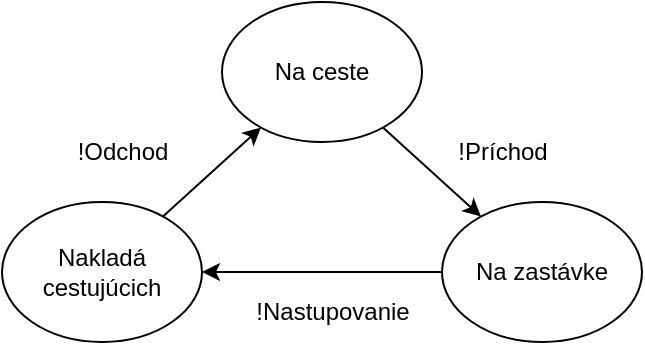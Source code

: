 <mxfile version="26.0.4">
  <diagram name="Page-1" id="eo9_WLX4i6MRtV-79SUJ">
    <mxGraphModel dx="2284" dy="836" grid="1" gridSize="10" guides="1" tooltips="1" connect="1" arrows="1" fold="1" page="1" pageScale="1" pageWidth="850" pageHeight="1100" math="0" shadow="0">
      <root>
        <mxCell id="0" />
        <mxCell id="1" parent="0" />
        <mxCell id="xD0bL81C4ZWrOrEym1o9-38" style="rounded=0;orthogonalLoop=1;jettySize=auto;html=1;" parent="1" source="xD0bL81C4ZWrOrEym1o9-39" target="xD0bL81C4ZWrOrEym1o9-42" edge="1">
          <mxGeometry relative="1" as="geometry" />
        </mxCell>
        <mxCell id="xD0bL81C4ZWrOrEym1o9-39" value="Na zastávke" style="ellipse;whiteSpace=wrap;html=1;" parent="1" vertex="1">
          <mxGeometry x="-295" y="660" width="100" height="70" as="geometry" />
        </mxCell>
        <mxCell id="xD0bL81C4ZWrOrEym1o9-40" style="rounded=0;orthogonalLoop=1;jettySize=auto;html=1;" parent="1" source="xD0bL81C4ZWrOrEym1o9-41" target="xD0bL81C4ZWrOrEym1o9-39" edge="1">
          <mxGeometry relative="1" as="geometry" />
        </mxCell>
        <mxCell id="xD0bL81C4ZWrOrEym1o9-41" value="Na ceste" style="ellipse;whiteSpace=wrap;html=1;" parent="1" vertex="1">
          <mxGeometry x="-405" y="560" width="100" height="70" as="geometry" />
        </mxCell>
        <mxCell id="xD0bL81C4ZWrOrEym1o9-42" value="Nakladá&lt;div&gt;cestujúcich&lt;/div&gt;" style="ellipse;whiteSpace=wrap;html=1;" parent="1" vertex="1">
          <mxGeometry x="-515" y="660" width="100" height="70" as="geometry" />
        </mxCell>
        <mxCell id="xD0bL81C4ZWrOrEym1o9-44" value="!Príchod" style="text;html=1;align=center;verticalAlign=middle;resizable=0;points=[];autosize=1;strokeColor=none;fillColor=none;" parent="1" vertex="1">
          <mxGeometry x="-300" y="620" width="70" height="30" as="geometry" />
        </mxCell>
        <mxCell id="xD0bL81C4ZWrOrEym1o9-45" value="" style="endArrow=classic;html=1;rounded=0;endFill=1;" parent="1" source="xD0bL81C4ZWrOrEym1o9-42" target="xD0bL81C4ZWrOrEym1o9-41" edge="1">
          <mxGeometry width="50" height="50" relative="1" as="geometry">
            <mxPoint x="-415" y="915" as="sourcePoint" />
            <mxPoint x="-385" y="930" as="targetPoint" />
          </mxGeometry>
        </mxCell>
        <mxCell id="xD0bL81C4ZWrOrEym1o9-46" value="!Odchod" style="text;html=1;align=center;verticalAlign=middle;resizable=0;points=[];autosize=1;strokeColor=none;fillColor=none;" parent="1" vertex="1">
          <mxGeometry x="-490" y="620" width="70" height="30" as="geometry" />
        </mxCell>
        <mxCell id="xD0bL81C4ZWrOrEym1o9-49" value="!Nastupovanie" style="text;html=1;align=center;verticalAlign=middle;resizable=0;points=[];autosize=1;strokeColor=none;fillColor=none;" parent="1" vertex="1">
          <mxGeometry x="-400" y="700" width="100" height="30" as="geometry" />
        </mxCell>
      </root>
    </mxGraphModel>
  </diagram>
</mxfile>
